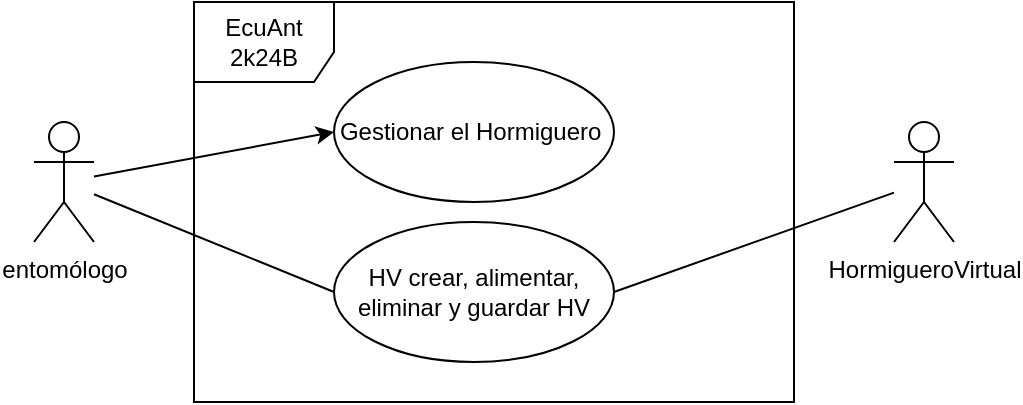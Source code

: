 <mxfile>
    <diagram id="lQ0ZSQj3lAx5SVuu_BnM" name="Page-1">
        <mxGraphModel dx="756" dy="555" grid="1" gridSize="10" guides="1" tooltips="1" connect="1" arrows="1" fold="1" page="1" pageScale="1" pageWidth="850" pageHeight="1100" math="0" shadow="0">
            <root>
                <mxCell id="0"/>
                <mxCell id="1" parent="0"/>
                <mxCell id="8" style="edgeStyle=none;html=1;entryX=0;entryY=0.5;entryDx=0;entryDy=0;" edge="1" parent="1" source="2" target="3">
                    <mxGeometry relative="1" as="geometry"/>
                </mxCell>
                <mxCell id="13" style="edgeStyle=none;html=1;entryX=0;entryY=0.5;entryDx=0;entryDy=0;startArrow=none;startFill=0;endArrow=none;endFill=0;" edge="1" parent="1" source="2" target="4">
                    <mxGeometry relative="1" as="geometry"/>
                </mxCell>
                <mxCell id="2" value="entomólogo" style="shape=umlActor;verticalLabelPosition=bottom;verticalAlign=top;html=1;" vertex="1" parent="1">
                    <mxGeometry x="180" y="240" width="30" height="60" as="geometry"/>
                </mxCell>
                <mxCell id="3" value="Gestionar el Hormiguero&amp;nbsp;" style="ellipse;whiteSpace=wrap;html=1;" vertex="1" parent="1">
                    <mxGeometry x="330" y="210" width="140" height="70" as="geometry"/>
                </mxCell>
                <mxCell id="4" value="HV crear, alimentar,&lt;div&gt;eliminar y guardar HV&lt;/div&gt;" style="ellipse;whiteSpace=wrap;html=1;" vertex="1" parent="1">
                    <mxGeometry x="330" y="290" width="140" height="70" as="geometry"/>
                </mxCell>
                <mxCell id="7" value="EcuAnt&lt;div&gt;2k24B&lt;/div&gt;" style="shape=umlFrame;whiteSpace=wrap;html=1;pointerEvents=0;width=70;height=40;" vertex="1" parent="1">
                    <mxGeometry x="260" y="180" width="300" height="200" as="geometry"/>
                </mxCell>
                <mxCell id="12" style="edgeStyle=none;html=1;entryX=1;entryY=0.5;entryDx=0;entryDy=0;endArrow=none;endFill=0;" edge="1" parent="1" source="9" target="4">
                    <mxGeometry relative="1" as="geometry"/>
                </mxCell>
                <mxCell id="9" value="HormigueroVirtual" style="shape=umlActor;verticalLabelPosition=bottom;verticalAlign=top;html=1;" vertex="1" parent="1">
                    <mxGeometry x="610" y="240" width="30" height="60" as="geometry"/>
                </mxCell>
            </root>
        </mxGraphModel>
    </diagram>
</mxfile>